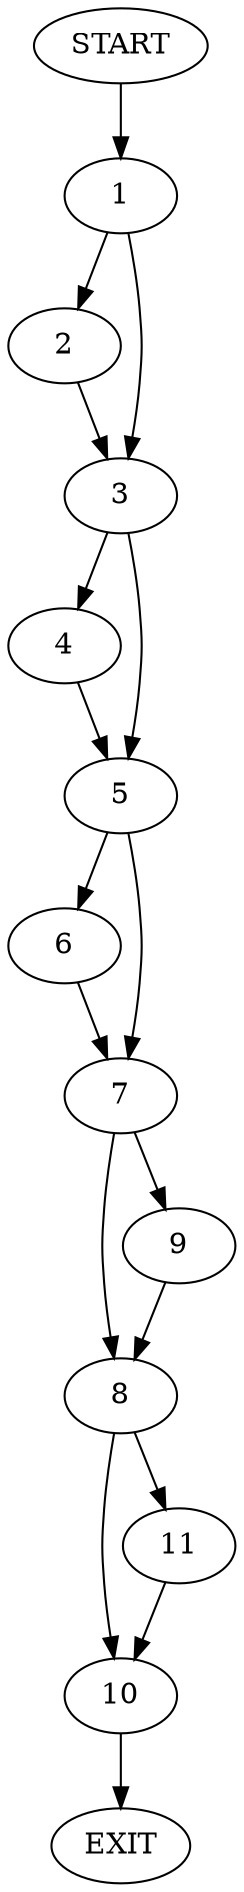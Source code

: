 digraph {
0 [label="START"]
12 [label="EXIT"]
0 -> 1
1 -> 2
1 -> 3
2 -> 3
3 -> 4
3 -> 5
4 -> 5
5 -> 6
5 -> 7
7 -> 8
7 -> 9
6 -> 7
9 -> 8
8 -> 10
8 -> 11
10 -> 12
11 -> 10
}
